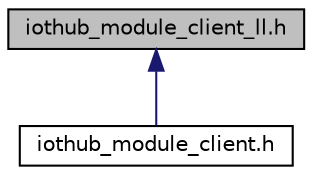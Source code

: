 digraph "iothub_module_client_ll.h"
{
 // LATEX_PDF_SIZE
  edge [fontname="Helvetica",fontsize="10",labelfontname="Helvetica",labelfontsize="10"];
  node [fontname="Helvetica",fontsize="10",shape=record];
  Node1 [label="iothub_module_client_ll.h",height=0.2,width=0.4,color="black", fillcolor="grey75", style="filled", fontcolor="black",tooltip="APIs that allow a user to communicate with an Azure IoT Hub."];
  Node1 -> Node2 [dir="back",color="midnightblue",fontsize="10",style="solid",fontname="Helvetica"];
  Node2 [label="iothub_module_client.h",height=0.2,width=0.4,color="black", fillcolor="white", style="filled",URL="$iothub__module__client_8h.html",tooltip="Extends the IoTHubModuleClient_LL module with additional features."];
}

